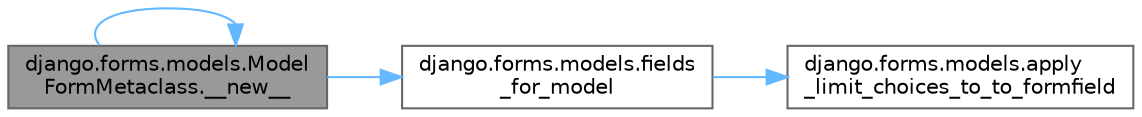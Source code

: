 digraph "django.forms.models.ModelFormMetaclass.__new__"
{
 // LATEX_PDF_SIZE
  bgcolor="transparent";
  edge [fontname=Helvetica,fontsize=10,labelfontname=Helvetica,labelfontsize=10];
  node [fontname=Helvetica,fontsize=10,shape=box,height=0.2,width=0.4];
  rankdir="LR";
  Node1 [id="Node000001",label="django.forms.models.Model\lFormMetaclass.__new__",height=0.2,width=0.4,color="gray40", fillcolor="grey60", style="filled", fontcolor="black",tooltip=" "];
  Node1 -> Node1 [id="edge1_Node000001_Node000001",color="steelblue1",style="solid",tooltip=" "];
  Node1 -> Node2 [id="edge2_Node000001_Node000002",color="steelblue1",style="solid",tooltip=" "];
  Node2 [id="Node000002",label="django.forms.models.fields\l_for_model",height=0.2,width=0.4,color="grey40", fillcolor="white", style="filled",URL="$namespacedjango_1_1forms_1_1models.html#af948d619a755131739ebd752e74028a5",tooltip=" "];
  Node2 -> Node3 [id="edge3_Node000002_Node000003",color="steelblue1",style="solid",tooltip=" "];
  Node3 [id="Node000003",label="django.forms.models.apply\l_limit_choices_to_to_formfield",height=0.2,width=0.4,color="grey40", fillcolor="white", style="filled",URL="$namespacedjango_1_1forms_1_1models.html#a0cd0d6fdf2c2825dc2c0c85e5fab0b99",tooltip=" "];
}
